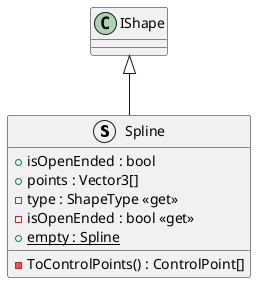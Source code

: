 @startuml
struct Spline {
    + isOpenEnded : bool
    + points : Vector3[]
    - type : ShapeType <<get>>
    - isOpenEnded : bool <<get>>
    - ToControlPoints() : ControlPoint[]
    + {static} empty : Spline
}
IShape <|-- Spline
@enduml
